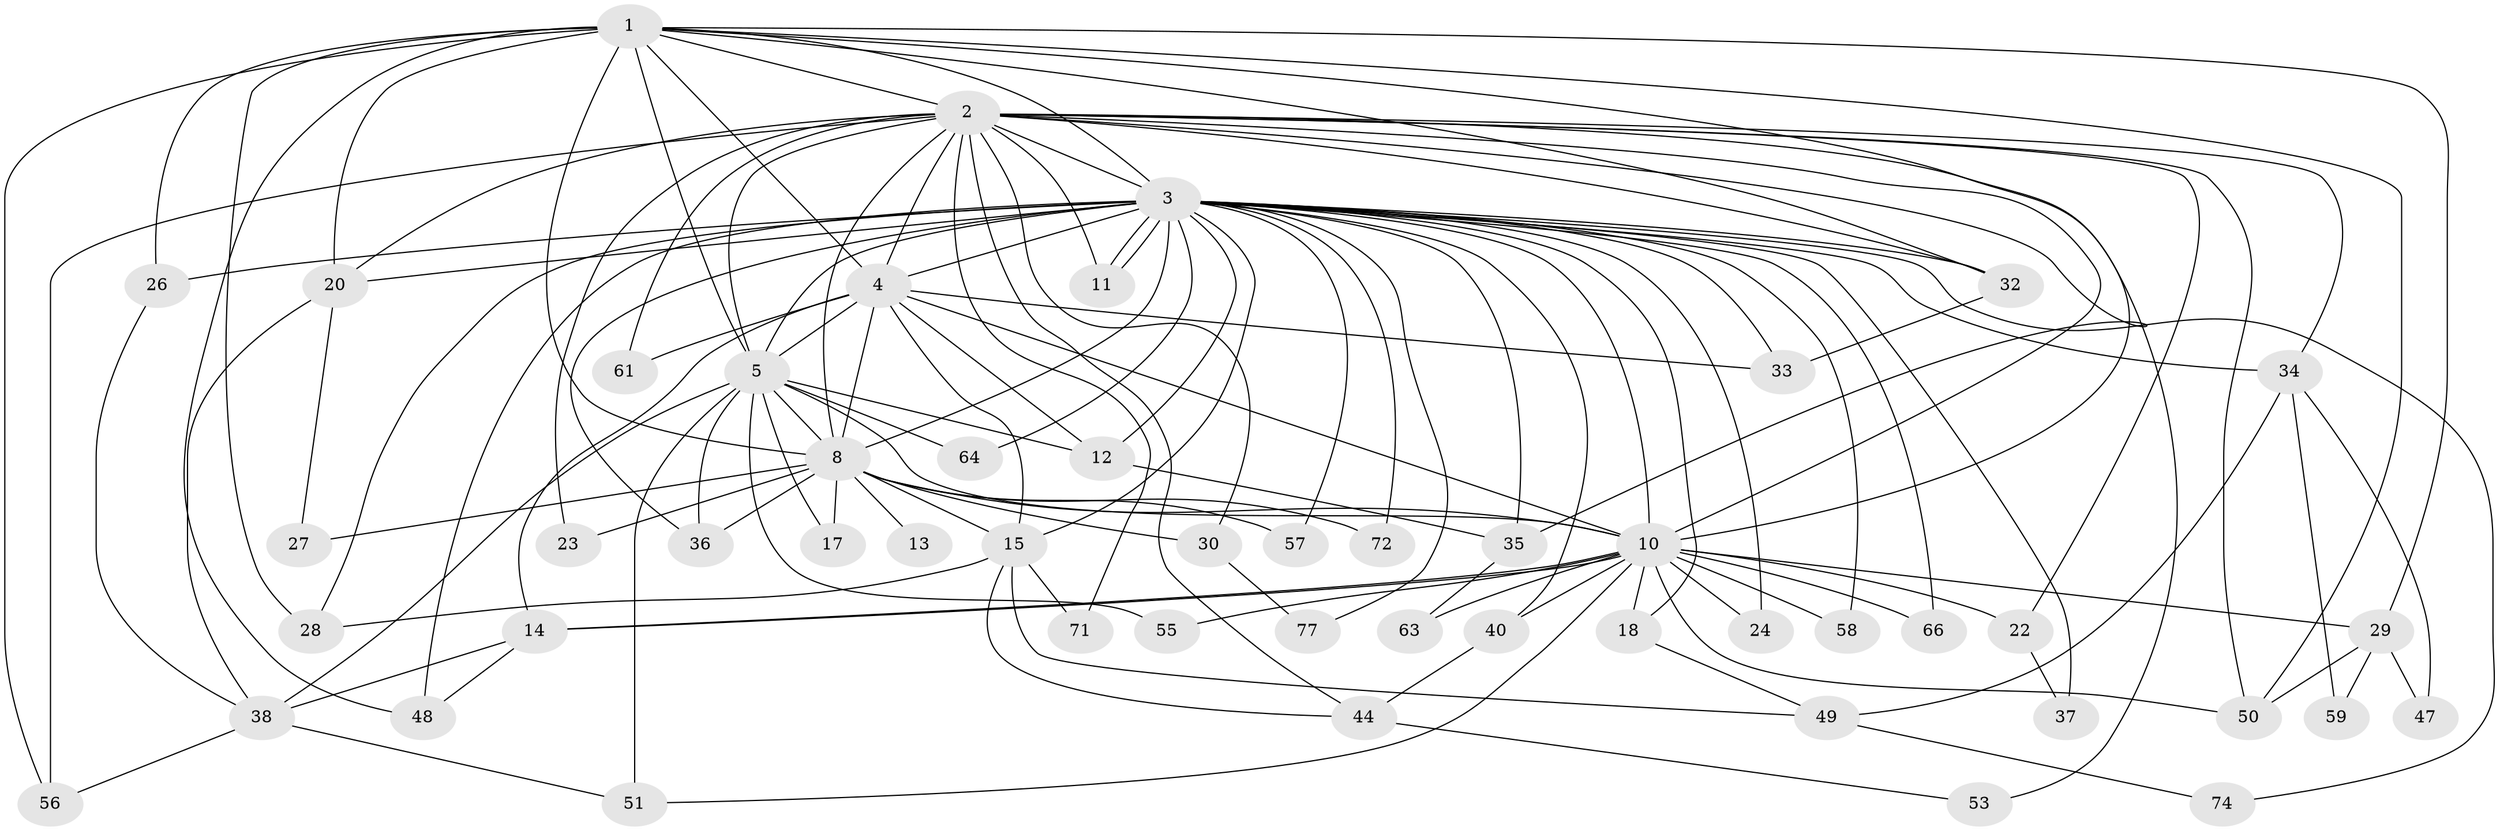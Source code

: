 // Generated by graph-tools (version 1.1) at 2025/51/02/27/25 19:51:53]
// undirected, 51 vertices, 127 edges
graph export_dot {
graph [start="1"]
  node [color=gray90,style=filled];
  1 [super="+54"];
  2 [super="+6"];
  3 [super="+7"];
  4 [super="+41"];
  5 [super="+25"];
  8 [super="+9"];
  10 [super="+16"];
  11 [super="+70"];
  12 [super="+31"];
  13;
  14 [super="+39"];
  15 [super="+19"];
  17;
  18;
  20 [super="+21"];
  22;
  23;
  24;
  26;
  27;
  28 [super="+62"];
  29 [super="+46"];
  30;
  32 [super="+42"];
  33 [super="+52"];
  34 [super="+43"];
  35 [super="+45"];
  36 [super="+75"];
  37;
  38 [super="+65"];
  40 [super="+76"];
  44;
  47;
  48 [super="+60"];
  49 [super="+67"];
  50 [super="+69"];
  51 [super="+73"];
  53;
  55;
  56 [super="+68"];
  57;
  58;
  59;
  61;
  63;
  64;
  66;
  71;
  72;
  74;
  77;
  1 -- 2 [weight=2];
  1 -- 3 [weight=2];
  1 -- 4;
  1 -- 5;
  1 -- 8 [weight=2];
  1 -- 10;
  1 -- 20;
  1 -- 26;
  1 -- 29;
  1 -- 32;
  1 -- 48;
  1 -- 56;
  1 -- 50;
  1 -- 28;
  2 -- 3 [weight=4];
  2 -- 4 [weight=2];
  2 -- 5 [weight=2];
  2 -- 8 [weight=4];
  2 -- 10 [weight=2];
  2 -- 20;
  2 -- 23;
  2 -- 34;
  2 -- 35;
  2 -- 44;
  2 -- 50;
  2 -- 53;
  2 -- 71;
  2 -- 22;
  2 -- 56;
  2 -- 61;
  2 -- 30;
  2 -- 11;
  2 -- 32;
  3 -- 4 [weight=2];
  3 -- 5 [weight=2];
  3 -- 8 [weight=4];
  3 -- 10 [weight=2];
  3 -- 11;
  3 -- 11;
  3 -- 18;
  3 -- 26;
  3 -- 28;
  3 -- 32;
  3 -- 37;
  3 -- 40;
  3 -- 48;
  3 -- 64;
  3 -- 77;
  3 -- 66;
  3 -- 72;
  3 -- 74;
  3 -- 15;
  3 -- 24;
  3 -- 34 [weight=2];
  3 -- 36;
  3 -- 57;
  3 -- 58;
  3 -- 12;
  3 -- 35;
  3 -- 33;
  3 -- 20;
  4 -- 5 [weight=2];
  4 -- 8 [weight=2];
  4 -- 10;
  4 -- 12;
  4 -- 33;
  4 -- 61;
  4 -- 15;
  4 -- 14;
  5 -- 8 [weight=2];
  5 -- 10;
  5 -- 12;
  5 -- 17;
  5 -- 36;
  5 -- 38;
  5 -- 55;
  5 -- 64;
  5 -- 51;
  8 -- 10 [weight=2];
  8 -- 15;
  8 -- 27;
  8 -- 30;
  8 -- 57;
  8 -- 72;
  8 -- 36;
  8 -- 13;
  8 -- 17;
  8 -- 23;
  10 -- 14 [weight=2];
  10 -- 14;
  10 -- 24;
  10 -- 40;
  10 -- 58;
  10 -- 66;
  10 -- 18;
  10 -- 51;
  10 -- 22;
  10 -- 55;
  10 -- 29 [weight=2];
  10 -- 63;
  10 -- 50;
  12 -- 35;
  14 -- 48;
  14 -- 38;
  15 -- 28;
  15 -- 44;
  15 -- 49;
  15 -- 71;
  18 -- 49;
  20 -- 27;
  20 -- 38;
  22 -- 37;
  26 -- 38;
  29 -- 47;
  29 -- 50;
  29 -- 59;
  30 -- 77;
  32 -- 33;
  34 -- 59;
  34 -- 47;
  34 -- 49;
  35 -- 63;
  38 -- 51;
  38 -- 56;
  40 -- 44;
  44 -- 53;
  49 -- 74;
}
